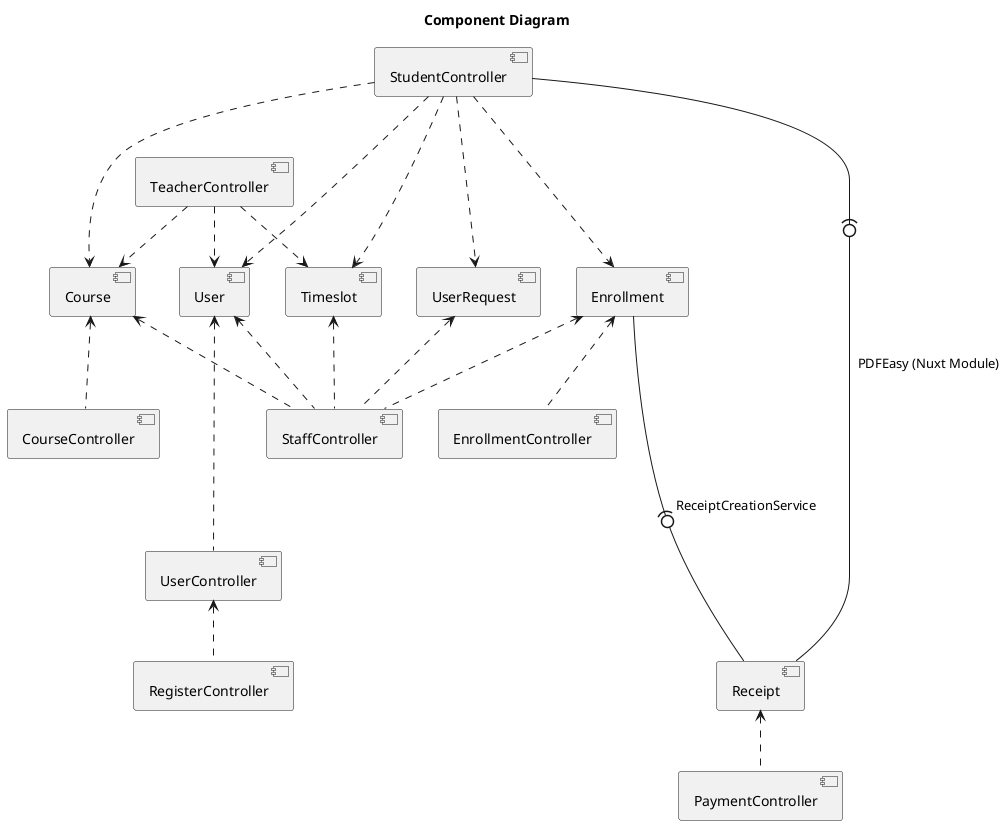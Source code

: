 @startuml
skinparam {
    monochrome true
    defaultFontName Sarabun
}

title Component Diagram

[User] <.. [StaffController]
[Course] <.. [StaffController]
[Enrollment] <.. [StaffController]
[Timeslot] <.. [StaffController]
[UserRequest] <.. [StaffController]

[Enrollment] --(0-- [Receipt]: ReceiptCreationService

[TeacherController] ..> [User]
[TeacherController] ..> [Course]
[TeacherController] ..> [Timeslot]

[StudentController] ...> [User]
[StudentController] ...> [Course]
[StudentController] ...> [Enrollment]
[StudentController] ...> [UserRequest]
[StudentController] ...> [Timeslot]

[Receipt] -0)- [StudentController]: PDFEasy (Nuxt Module)

[User] <... [UserController]
[UserController] <.. [RegisterController]
[Course] <.. [CourseController]
[Enrollment] <.. [EnrollmentController]
[Receipt] <.. [PaymentController]
@enduml
